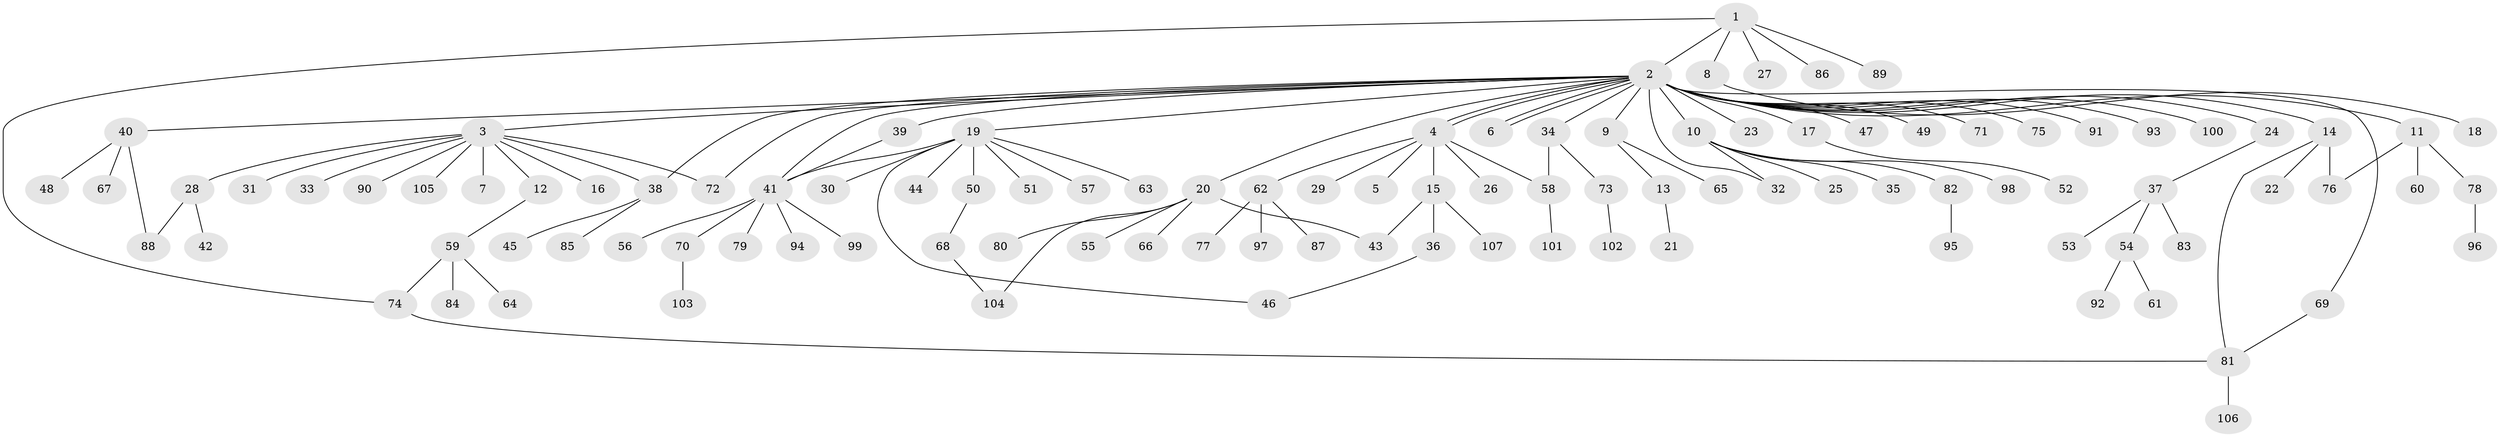 // coarse degree distribution, {5: 0.024390243902439025, 29: 0.012195121951219513, 10: 0.012195121951219513, 7: 0.024390243902439025, 1: 0.573170731707317, 2: 0.1951219512195122, 3: 0.0975609756097561, 6: 0.024390243902439025, 4: 0.024390243902439025, 8: 0.012195121951219513}
// Generated by graph-tools (version 1.1) at 2025/23/03/03/25 07:23:52]
// undirected, 107 vertices, 122 edges
graph export_dot {
graph [start="1"]
  node [color=gray90,style=filled];
  1;
  2;
  3;
  4;
  5;
  6;
  7;
  8;
  9;
  10;
  11;
  12;
  13;
  14;
  15;
  16;
  17;
  18;
  19;
  20;
  21;
  22;
  23;
  24;
  25;
  26;
  27;
  28;
  29;
  30;
  31;
  32;
  33;
  34;
  35;
  36;
  37;
  38;
  39;
  40;
  41;
  42;
  43;
  44;
  45;
  46;
  47;
  48;
  49;
  50;
  51;
  52;
  53;
  54;
  55;
  56;
  57;
  58;
  59;
  60;
  61;
  62;
  63;
  64;
  65;
  66;
  67;
  68;
  69;
  70;
  71;
  72;
  73;
  74;
  75;
  76;
  77;
  78;
  79;
  80;
  81;
  82;
  83;
  84;
  85;
  86;
  87;
  88;
  89;
  90;
  91;
  92;
  93;
  94;
  95;
  96;
  97;
  98;
  99;
  100;
  101;
  102;
  103;
  104;
  105;
  106;
  107;
  1 -- 2;
  1 -- 8;
  1 -- 27;
  1 -- 74;
  1 -- 86;
  1 -- 89;
  2 -- 3;
  2 -- 4;
  2 -- 4;
  2 -- 6;
  2 -- 6;
  2 -- 9;
  2 -- 10;
  2 -- 11;
  2 -- 14;
  2 -- 17;
  2 -- 19;
  2 -- 20;
  2 -- 23;
  2 -- 24;
  2 -- 32;
  2 -- 34;
  2 -- 38;
  2 -- 39;
  2 -- 40;
  2 -- 41;
  2 -- 47;
  2 -- 49;
  2 -- 69;
  2 -- 71;
  2 -- 72;
  2 -- 75;
  2 -- 91;
  2 -- 93;
  2 -- 100;
  3 -- 7;
  3 -- 12;
  3 -- 16;
  3 -- 28;
  3 -- 31;
  3 -- 33;
  3 -- 38;
  3 -- 72;
  3 -- 90;
  3 -- 105;
  4 -- 5;
  4 -- 15;
  4 -- 26;
  4 -- 29;
  4 -- 58;
  4 -- 62;
  8 -- 18;
  9 -- 13;
  9 -- 65;
  10 -- 25;
  10 -- 32;
  10 -- 35;
  10 -- 82;
  10 -- 98;
  11 -- 60;
  11 -- 76;
  11 -- 78;
  12 -- 59;
  13 -- 21;
  14 -- 22;
  14 -- 76;
  14 -- 81;
  15 -- 36;
  15 -- 43;
  15 -- 107;
  17 -- 52;
  19 -- 30;
  19 -- 41;
  19 -- 44;
  19 -- 46;
  19 -- 50;
  19 -- 51;
  19 -- 57;
  19 -- 63;
  20 -- 43;
  20 -- 55;
  20 -- 66;
  20 -- 80;
  20 -- 104;
  24 -- 37;
  28 -- 42;
  28 -- 88;
  34 -- 58;
  34 -- 73;
  36 -- 46;
  37 -- 53;
  37 -- 54;
  37 -- 83;
  38 -- 45;
  38 -- 85;
  39 -- 41;
  40 -- 48;
  40 -- 67;
  40 -- 88;
  41 -- 56;
  41 -- 70;
  41 -- 79;
  41 -- 94;
  41 -- 99;
  50 -- 68;
  54 -- 61;
  54 -- 92;
  58 -- 101;
  59 -- 64;
  59 -- 74;
  59 -- 84;
  62 -- 77;
  62 -- 87;
  62 -- 97;
  68 -- 104;
  69 -- 81;
  70 -- 103;
  73 -- 102;
  74 -- 81;
  78 -- 96;
  81 -- 106;
  82 -- 95;
}
